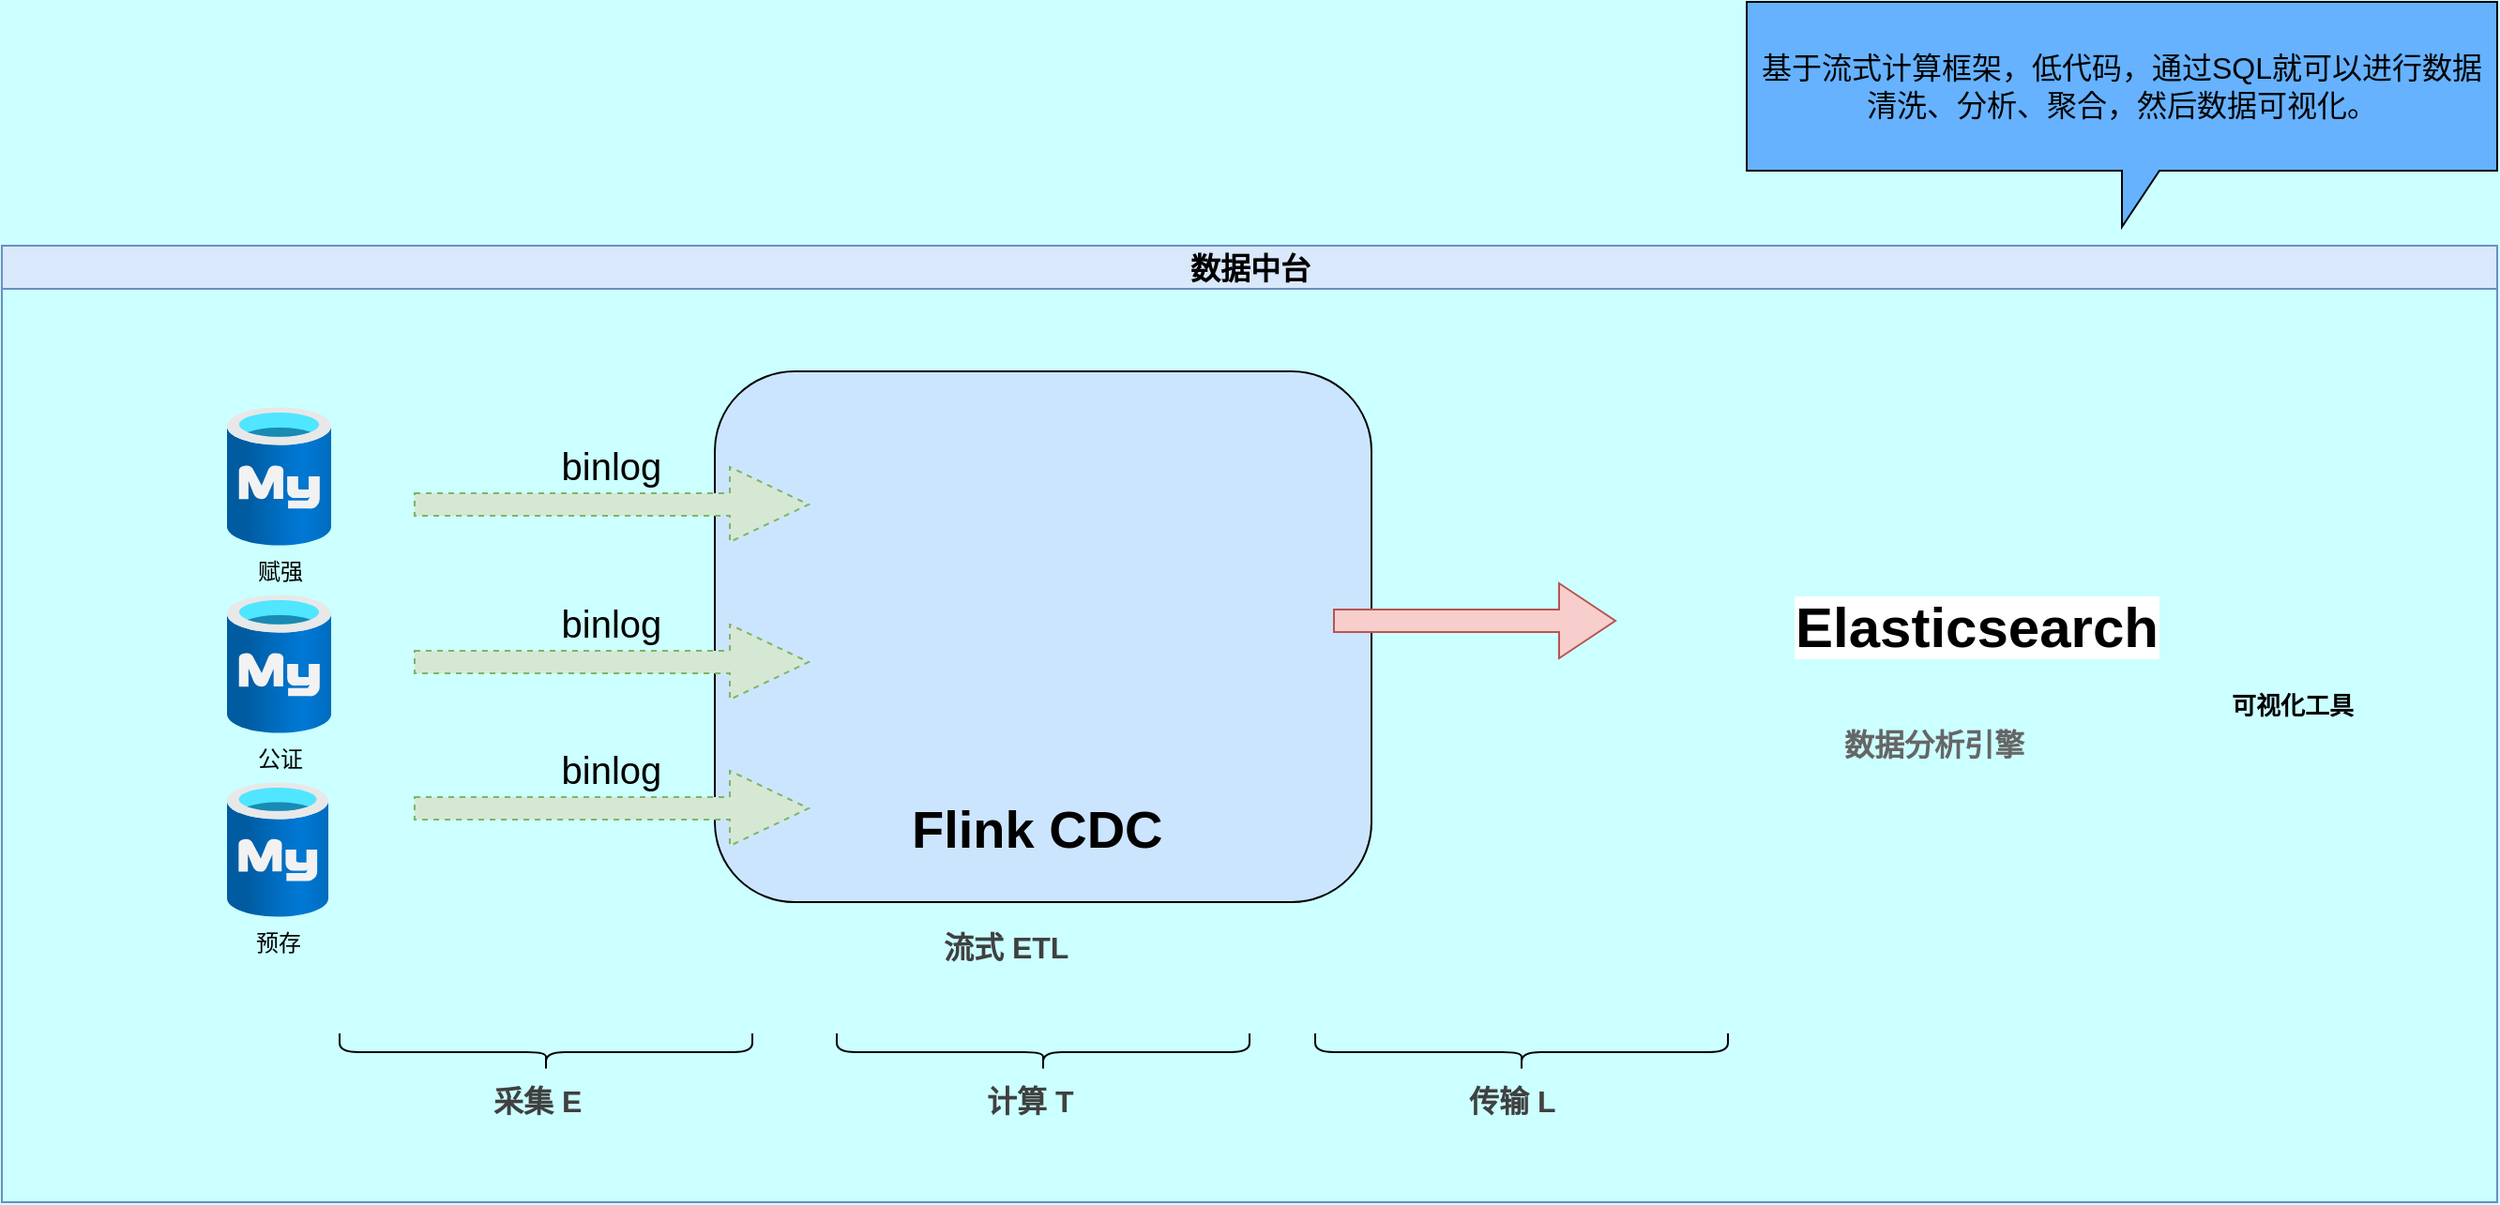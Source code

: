 <mxfile version="17.4.5" type="github">
  <diagram id="tiiCQIkP0fynBeZoNhBV" name="Page-1">
    <mxGraphModel dx="1422" dy="762" grid="1" gridSize="10" guides="1" tooltips="1" connect="1" arrows="1" fold="1" page="1" pageScale="1" pageWidth="1600" pageHeight="900" background="#CCFFFF" math="0" shadow="0">
      <root>
        <mxCell id="0" />
        <mxCell id="1" parent="0" />
        <mxCell id="FFQyTOtspE-0GEqabYLA-12" value="" style="rounded=1;whiteSpace=wrap;html=1;labelBorderColor=none;fontSize=30;labelBackgroundColor=#66B2FF;fillColor=#CCE5FF;" vertex="1" parent="1">
          <mxGeometry x="430" y="217" width="350" height="283" as="geometry" />
        </mxCell>
        <mxCell id="FFQyTOtspE-0GEqabYLA-1" value="赋强" style="aspect=fixed;html=1;points=[];align=center;image;fontSize=12;image=img/lib/azure2/databases/Azure_Database_MySQL_Server.svg;labelBackgroundColor=none;" vertex="1" parent="1">
          <mxGeometry x="170" y="236" width="55.5" height="74" as="geometry" />
        </mxCell>
        <mxCell id="FFQyTOtspE-0GEqabYLA-2" value="公证" style="aspect=fixed;html=1;points=[];align=center;image;fontSize=12;image=img/lib/azure2/databases/Azure_Database_MySQL_Server.svg;labelBackgroundColor=none;" vertex="1" parent="1">
          <mxGeometry x="170" y="336" width="55.5" height="74" as="geometry" />
        </mxCell>
        <mxCell id="FFQyTOtspE-0GEqabYLA-3" value="预存" style="aspect=fixed;html=1;points=[];align=center;image;fontSize=12;image=img/lib/azure2/databases/Azure_Database_MySQL_Server.svg;labelBackgroundColor=none;" vertex="1" parent="1">
          <mxGeometry x="170" y="436" width="54" height="72" as="geometry" />
        </mxCell>
        <mxCell id="FFQyTOtspE-0GEqabYLA-4" value="" style="shape=image;verticalLabelPosition=bottom;labelBackgroundColor=default;verticalAlign=top;aspect=fixed;imageAspect=0;image=https://nightlies.apache.org/flink/flink-docs-release-1.13/flink-header-logo.svg;" vertex="1" parent="1">
          <mxGeometry x="490" y="284" width="256.08" height="132" as="geometry" />
        </mxCell>
        <mxCell id="FFQyTOtspE-0GEqabYLA-11" value="Elasticsearch" style="shape=image;verticalLabelPosition=middle;labelBackgroundColor=default;verticalAlign=middle;aspect=fixed;imageAspect=0;image=https://static-www.elastic.co/v3/assets/bltefdd0b53724fa2ce/blt36f2da8d650732a0/5d0823c3d8ff351753cbc99f/logo-elasticsearch-32-color.svg;align=left;horizontal=1;labelPosition=right;fontStyle=1;labelBorderColor=none;fontSize=30;" vertex="1" parent="1">
          <mxGeometry x="920" y="308" width="84" height="84" as="geometry" />
        </mxCell>
        <mxCell id="FFQyTOtspE-0GEqabYLA-13" value="binlog" style="shape=singleArrow;labelBackgroundColor=none;labelBorderColor=none;fontSize=20;fillColor=#d5e8d4;dashed=1;strokeColor=#82b366;html=1;whiteSpace=wrap;spacingTop=-42;" vertex="1" parent="1">
          <mxGeometry x="270" y="268" width="210" height="40" as="geometry" />
        </mxCell>
        <mxCell id="FFQyTOtspE-0GEqabYLA-16" value="" style="shape=singleArrow;whiteSpace=wrap;html=1;labelBackgroundColor=#66B2FF;labelBorderColor=none;fontSize=30;fillColor=#f8cecc;strokeColor=#b85450;" vertex="1" parent="1">
          <mxGeometry x="760" y="330" width="150" height="40" as="geometry" />
        </mxCell>
        <mxCell id="FFQyTOtspE-0GEqabYLA-17" value="&lt;h1 style=&quot;font-size: 28px;&quot;&gt;Flink CDC&lt;/h1&gt;" style="text;html=1;strokeColor=none;fillColor=none;spacing=5;spacingTop=-20;whiteSpace=wrap;overflow=hidden;rounded=0;dashed=1;labelBackgroundColor=none;labelBorderColor=none;fontSize=28;" vertex="1" parent="1">
          <mxGeometry x="530" y="436" width="150" height="40" as="geometry" />
        </mxCell>
        <mxCell id="FFQyTOtspE-0GEqabYLA-18" value="可视化工具" style="shape=image;verticalLabelPosition=bottom;labelBackgroundColor=none;verticalAlign=top;aspect=fixed;imageAspect=0;image=https://images.contentstack.io/v3/assets/bltefdd0b53724fa2ce/bltaeb7a6a4e9dc3735/5d07f07ddc3c021053898fa7/logo-kibana-24-color.svg;fontSize=13;fontStyle=1" vertex="1" parent="1">
          <mxGeometry x="1240" y="319" width="62" height="62" as="geometry" />
        </mxCell>
        <mxCell id="FFQyTOtspE-0GEqabYLA-19" value="binlog" style="shape=singleArrow;labelBackgroundColor=none;labelBorderColor=none;fontSize=20;fillColor=#d5e8d4;dashed=1;strokeColor=#82b366;html=1;whiteSpace=wrap;spacingTop=-42;" vertex="1" parent="1">
          <mxGeometry x="270" y="352" width="210" height="40" as="geometry" />
        </mxCell>
        <mxCell id="FFQyTOtspE-0GEqabYLA-20" value="binlog" style="shape=singleArrow;labelBackgroundColor=none;labelBorderColor=none;fontSize=20;fillColor=#d5e8d4;dashed=1;strokeColor=#82b366;html=1;whiteSpace=wrap;spacingTop=-42;" vertex="1" parent="1">
          <mxGeometry x="270" y="430" width="210" height="40" as="geometry" />
        </mxCell>
        <mxCell id="FFQyTOtspE-0GEqabYLA-21" value="&lt;span style=&quot;color: rgb(102, 102, 102); font-family: arial, helvetica, sans-serif; font-size: 16px; font-style: normal; letter-spacing: normal; text-align: left; text-indent: 0px; text-transform: none; word-spacing: 0px; display: inline; float: none;&quot;&gt;数据分析引擎&lt;/span&gt;" style="text;whiteSpace=wrap;html=1;fontSize=16;fontStyle=1;labelBackgroundColor=none;" vertex="1" parent="1">
          <mxGeometry x="1030" y="400" width="110" height="30" as="geometry" />
        </mxCell>
        <mxCell id="FFQyTOtspE-0GEqabYLA-22" value="&lt;span style=&quot;color: rgb(64, 64, 64); font-size: 16px; font-style: normal; letter-spacing: normal; text-indent: 0px; text-transform: none; word-spacing: 0px; display: inline; float: none;&quot;&gt;流式 ETL&lt;/span&gt;" style="text;whiteSpace=wrap;html=1;fontSize=16;fontStyle=1;labelBackgroundColor=none;" vertex="1" parent="1">
          <mxGeometry x="550" y="508" width="90" height="30" as="geometry" />
        </mxCell>
        <mxCell id="FFQyTOtspE-0GEqabYLA-23" value="" style="shape=curlyBracket;whiteSpace=wrap;html=1;rounded=1;flipH=1;labelBackgroundColor=none;labelBorderColor=none;fontSize=16;fillColor=#CCCCCC;rotation=90;" vertex="1" parent="1">
          <mxGeometry x="330" y="470" width="20" height="220" as="geometry" />
        </mxCell>
        <mxCell id="FFQyTOtspE-0GEqabYLA-24" value="" style="shape=curlyBracket;whiteSpace=wrap;html=1;rounded=1;flipH=1;labelBackgroundColor=none;labelBorderColor=none;fontSize=16;fillColor=#CCCCCC;rotation=90;" vertex="1" parent="1">
          <mxGeometry x="595" y="470" width="20" height="220" as="geometry" />
        </mxCell>
        <mxCell id="FFQyTOtspE-0GEqabYLA-25" value="" style="shape=curlyBracket;whiteSpace=wrap;html=1;rounded=1;flipH=1;labelBackgroundColor=none;labelBorderColor=none;fontSize=16;fillColor=#CCCCCC;rotation=90;" vertex="1" parent="1">
          <mxGeometry x="850" y="470" width="20" height="220" as="geometry" />
        </mxCell>
        <mxCell id="FFQyTOtspE-0GEqabYLA-26" value="&lt;span style=&quot;color: rgb(64, 64, 64); font-size: 16px; font-style: normal; letter-spacing: normal; text-indent: 0px; text-transform: none; word-spacing: 0px; display: inline; float: none;&quot;&gt;采集 E&lt;/span&gt;" style="text;whiteSpace=wrap;html=1;fontSize=16;fontStyle=1;labelBackgroundColor=none;" vertex="1" parent="1">
          <mxGeometry x="310" y="590" width="90" height="30" as="geometry" />
        </mxCell>
        <mxCell id="FFQyTOtspE-0GEqabYLA-27" value="&lt;span style=&quot;color: rgb(64, 64, 64); font-size: 16px; font-style: normal; letter-spacing: normal; text-indent: 0px; text-transform: none; word-spacing: 0px; display: inline; float: none;&quot;&gt;计算 T&lt;/span&gt;" style="text;whiteSpace=wrap;html=1;fontSize=16;fontStyle=1;labelBackgroundColor=none;" vertex="1" parent="1">
          <mxGeometry x="573.04" y="590" width="90" height="30" as="geometry" />
        </mxCell>
        <mxCell id="FFQyTOtspE-0GEqabYLA-28" value="&lt;span style=&quot;color: rgb(64, 64, 64); font-size: 16px; font-style: normal; letter-spacing: normal; text-indent: 0px; text-transform: none; word-spacing: 0px; display: inline; float: none;&quot;&gt;传输 L&lt;/span&gt;" style="text;whiteSpace=wrap;html=1;fontSize=16;fontStyle=1;labelBackgroundColor=none;" vertex="1" parent="1">
          <mxGeometry x="830" y="590" width="90" height="30" as="geometry" />
        </mxCell>
        <mxCell id="FFQyTOtspE-0GEqabYLA-29" value="数据中台" style="swimlane;labelBackgroundColor=none;labelBorderColor=none;fontSize=16;fillColor=#dae8fc;html=1;strokeColor=#6c8ebf;" vertex="1" parent="1">
          <mxGeometry x="50" y="150" width="1330" height="510" as="geometry" />
        </mxCell>
        <mxCell id="FFQyTOtspE-0GEqabYLA-31" value="基于流式计算框架，低代码，通过SQL就可以进行数据清洗、分析、聚合，然后数据可视化。" style="shape=callout;whiteSpace=wrap;html=1;perimeter=calloutPerimeter;labelBackgroundColor=none;labelBorderColor=none;fontSize=16;fillColor=#66B2FF;" vertex="1" parent="1">
          <mxGeometry x="980" y="20" width="400" height="120" as="geometry" />
        </mxCell>
      </root>
    </mxGraphModel>
  </diagram>
</mxfile>
